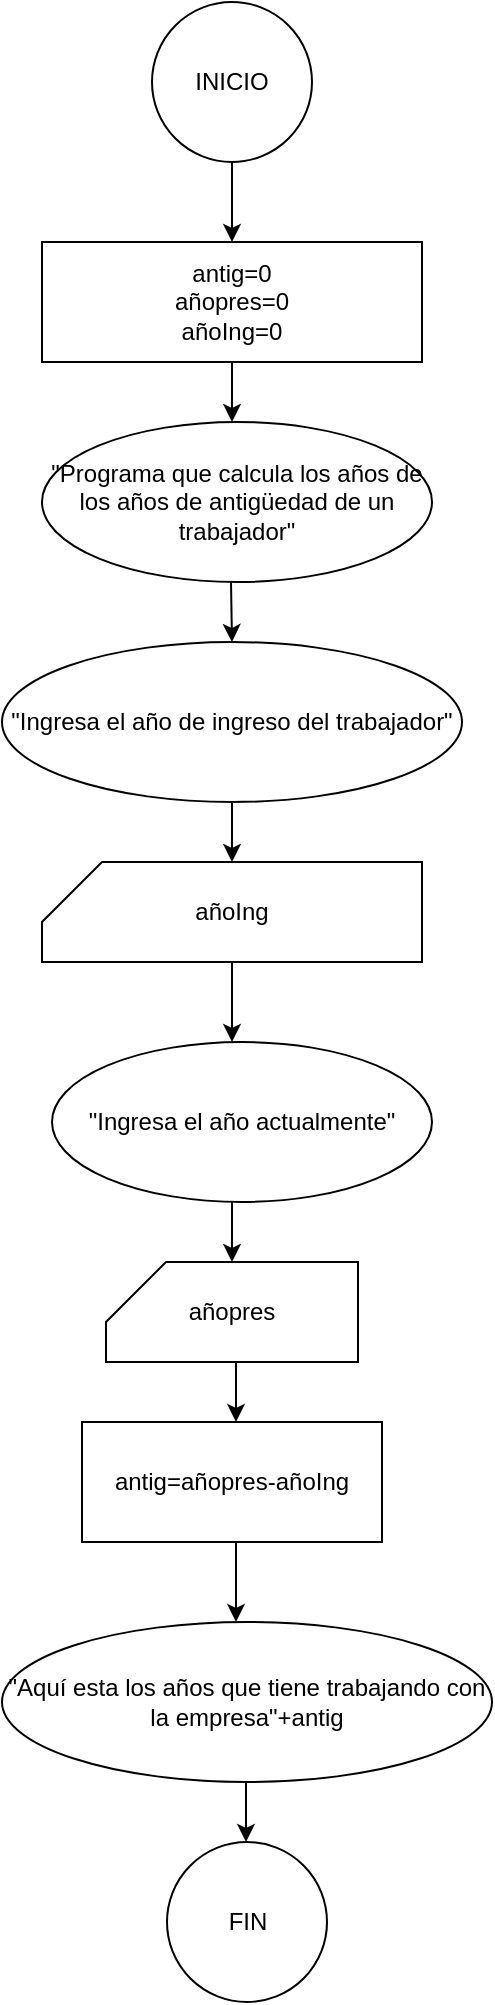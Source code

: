 <mxfile version="13.7.7" type="github">
  <diagram id="55hvcipZGKZZ7nLLrQq5" name="Page-1">
    <mxGraphModel dx="828" dy="462" grid="1" gridSize="10" guides="1" tooltips="1" connect="1" arrows="1" fold="1" page="1" pageScale="1" pageWidth="827" pageHeight="1169" math="0" shadow="0">
      <root>
        <mxCell id="0" />
        <mxCell id="1" parent="0" />
        <mxCell id="zwS639Bk0EFO_2gjoNM3-1" value="INICIO" style="ellipse;whiteSpace=wrap;html=1;aspect=fixed;" vertex="1" parent="1">
          <mxGeometry x="390" width="80" height="80" as="geometry" />
        </mxCell>
        <mxCell id="zwS639Bk0EFO_2gjoNM3-3" value="" style="endArrow=classic;html=1;" edge="1" parent="1">
          <mxGeometry width="50" height="50" relative="1" as="geometry">
            <mxPoint x="430" y="80" as="sourcePoint" />
            <mxPoint x="430" y="120" as="targetPoint" />
          </mxGeometry>
        </mxCell>
        <mxCell id="zwS639Bk0EFO_2gjoNM3-4" value="antig=0&lt;br&gt;añopres=0&lt;br&gt;añoIng=0" style="rounded=0;whiteSpace=wrap;html=1;" vertex="1" parent="1">
          <mxGeometry x="335" y="120" width="190" height="60" as="geometry" />
        </mxCell>
        <mxCell id="zwS639Bk0EFO_2gjoNM3-5" value="" style="endArrow=classic;html=1;" edge="1" parent="1">
          <mxGeometry width="50" height="50" relative="1" as="geometry">
            <mxPoint x="430" y="180" as="sourcePoint" />
            <mxPoint x="430" y="210" as="targetPoint" />
          </mxGeometry>
        </mxCell>
        <mxCell id="zwS639Bk0EFO_2gjoNM3-6" value="&quot;Programa que calcula los años de los años de antigüedad de un trabajador&quot;" style="ellipse;whiteSpace=wrap;html=1;" vertex="1" parent="1">
          <mxGeometry x="335" y="210" width="195" height="80" as="geometry" />
        </mxCell>
        <mxCell id="zwS639Bk0EFO_2gjoNM3-7" value="" style="endArrow=classic;html=1;" edge="1" parent="1">
          <mxGeometry width="50" height="50" relative="1" as="geometry">
            <mxPoint x="429.5" y="290" as="sourcePoint" />
            <mxPoint x="430" y="320" as="targetPoint" />
          </mxGeometry>
        </mxCell>
        <mxCell id="zwS639Bk0EFO_2gjoNM3-8" value="&quot;Ingresa el año de ingreso del trabajador&quot;" style="ellipse;whiteSpace=wrap;html=1;" vertex="1" parent="1">
          <mxGeometry x="315" y="320" width="230" height="80" as="geometry" />
        </mxCell>
        <mxCell id="zwS639Bk0EFO_2gjoNM3-10" value="" style="endArrow=classic;html=1;" edge="1" parent="1">
          <mxGeometry width="50" height="50" relative="1" as="geometry">
            <mxPoint x="430" y="400" as="sourcePoint" />
            <mxPoint x="430" y="430" as="targetPoint" />
          </mxGeometry>
        </mxCell>
        <mxCell id="zwS639Bk0EFO_2gjoNM3-12" value="añoIng" style="shape=card;whiteSpace=wrap;html=1;" vertex="1" parent="1">
          <mxGeometry x="335" y="430" width="190" height="50" as="geometry" />
        </mxCell>
        <mxCell id="zwS639Bk0EFO_2gjoNM3-13" value="" style="endArrow=classic;html=1;" edge="1" parent="1">
          <mxGeometry width="50" height="50" relative="1" as="geometry">
            <mxPoint x="430" y="480" as="sourcePoint" />
            <mxPoint x="430" y="520" as="targetPoint" />
          </mxGeometry>
        </mxCell>
        <mxCell id="zwS639Bk0EFO_2gjoNM3-14" value="&quot;Ingresa el año actualmente&quot;" style="ellipse;whiteSpace=wrap;html=1;" vertex="1" parent="1">
          <mxGeometry x="340" y="520" width="190" height="80" as="geometry" />
        </mxCell>
        <mxCell id="zwS639Bk0EFO_2gjoNM3-15" value="" style="endArrow=classic;html=1;" edge="1" parent="1">
          <mxGeometry width="50" height="50" relative="1" as="geometry">
            <mxPoint x="430" y="600" as="sourcePoint" />
            <mxPoint x="430" y="630" as="targetPoint" />
          </mxGeometry>
        </mxCell>
        <mxCell id="zwS639Bk0EFO_2gjoNM3-16" value="añopres" style="shape=card;whiteSpace=wrap;html=1;" vertex="1" parent="1">
          <mxGeometry x="367" y="630" width="126" height="50" as="geometry" />
        </mxCell>
        <mxCell id="zwS639Bk0EFO_2gjoNM3-17" value="" style="endArrow=classic;html=1;" edge="1" parent="1">
          <mxGeometry width="50" height="50" relative="1" as="geometry">
            <mxPoint x="432" y="680" as="sourcePoint" />
            <mxPoint x="432" y="710" as="targetPoint" />
          </mxGeometry>
        </mxCell>
        <mxCell id="zwS639Bk0EFO_2gjoNM3-18" value="antig=añopres-añoIng" style="rounded=0;whiteSpace=wrap;html=1;" vertex="1" parent="1">
          <mxGeometry x="355" y="710" width="150" height="60" as="geometry" />
        </mxCell>
        <mxCell id="zwS639Bk0EFO_2gjoNM3-19" value="" style="endArrow=classic;html=1;" edge="1" parent="1">
          <mxGeometry width="50" height="50" relative="1" as="geometry">
            <mxPoint x="432" y="770" as="sourcePoint" />
            <mxPoint x="432" y="810" as="targetPoint" />
          </mxGeometry>
        </mxCell>
        <mxCell id="zwS639Bk0EFO_2gjoNM3-20" value="&quot;Aquí esta los años que tiene trabajando con la empresa&quot;+antig" style="ellipse;whiteSpace=wrap;html=1;" vertex="1" parent="1">
          <mxGeometry x="315" y="810" width="245" height="80" as="geometry" />
        </mxCell>
        <mxCell id="zwS639Bk0EFO_2gjoNM3-21" value="" style="endArrow=classic;html=1;" edge="1" parent="1">
          <mxGeometry width="50" height="50" relative="1" as="geometry">
            <mxPoint x="437" y="890" as="sourcePoint" />
            <mxPoint x="437" y="920" as="targetPoint" />
          </mxGeometry>
        </mxCell>
        <mxCell id="zwS639Bk0EFO_2gjoNM3-23" value="FIN" style="ellipse;whiteSpace=wrap;html=1;aspect=fixed;" vertex="1" parent="1">
          <mxGeometry x="397.5" y="920" width="80" height="80" as="geometry" />
        </mxCell>
      </root>
    </mxGraphModel>
  </diagram>
</mxfile>
